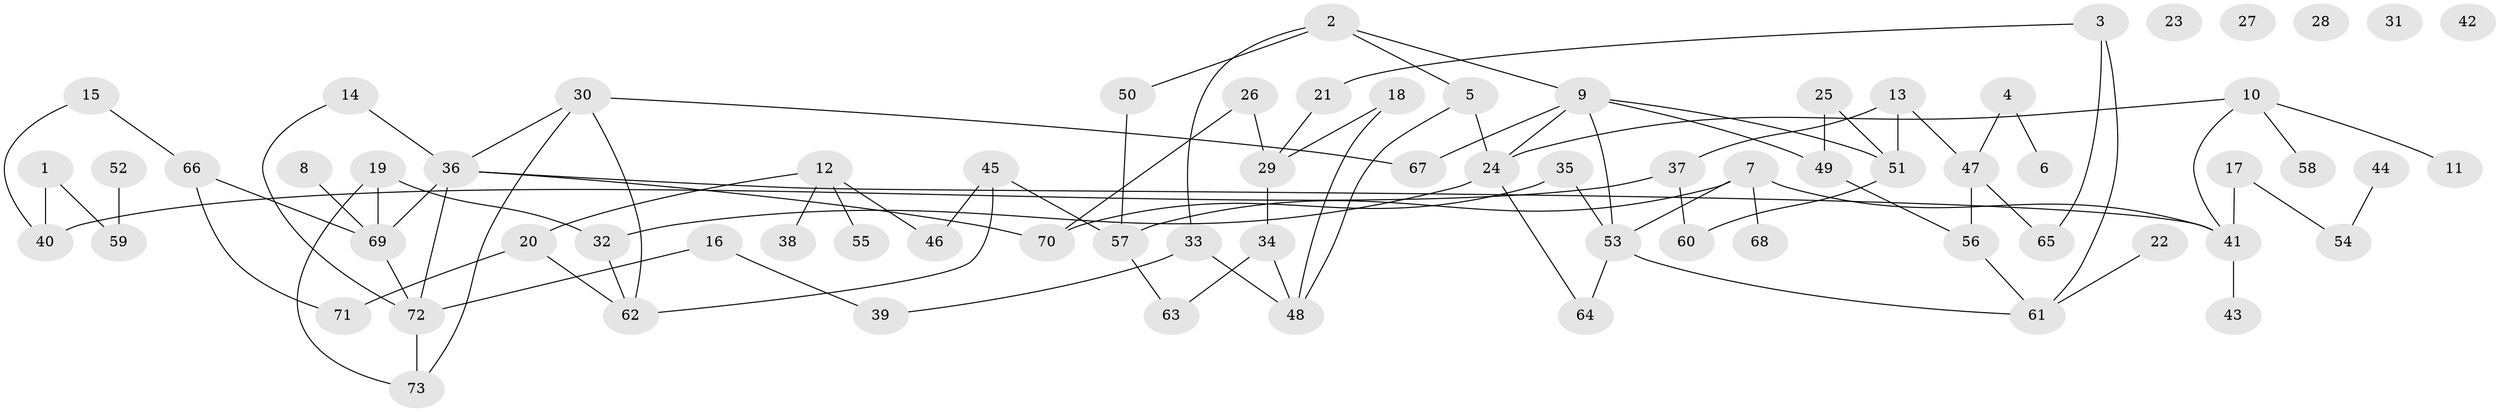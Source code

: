 // Generated by graph-tools (version 1.1) at 2025/49/03/09/25 03:49:14]
// undirected, 73 vertices, 94 edges
graph export_dot {
graph [start="1"]
  node [color=gray90,style=filled];
  1;
  2;
  3;
  4;
  5;
  6;
  7;
  8;
  9;
  10;
  11;
  12;
  13;
  14;
  15;
  16;
  17;
  18;
  19;
  20;
  21;
  22;
  23;
  24;
  25;
  26;
  27;
  28;
  29;
  30;
  31;
  32;
  33;
  34;
  35;
  36;
  37;
  38;
  39;
  40;
  41;
  42;
  43;
  44;
  45;
  46;
  47;
  48;
  49;
  50;
  51;
  52;
  53;
  54;
  55;
  56;
  57;
  58;
  59;
  60;
  61;
  62;
  63;
  64;
  65;
  66;
  67;
  68;
  69;
  70;
  71;
  72;
  73;
  1 -- 40;
  1 -- 59;
  2 -- 5;
  2 -- 9;
  2 -- 33;
  2 -- 50;
  3 -- 21;
  3 -- 61;
  3 -- 65;
  4 -- 6;
  4 -- 47;
  5 -- 24;
  5 -- 48;
  7 -- 41;
  7 -- 53;
  7 -- 57;
  7 -- 68;
  8 -- 69;
  9 -- 24;
  9 -- 49;
  9 -- 51;
  9 -- 53;
  9 -- 67;
  10 -- 11;
  10 -- 24;
  10 -- 41;
  10 -- 58;
  12 -- 20;
  12 -- 38;
  12 -- 46;
  12 -- 55;
  13 -- 37;
  13 -- 47;
  13 -- 51;
  14 -- 36;
  14 -- 72;
  15 -- 40;
  15 -- 66;
  16 -- 39;
  16 -- 72;
  17 -- 41;
  17 -- 54;
  18 -- 29;
  18 -- 48;
  19 -- 32;
  19 -- 69;
  19 -- 73;
  20 -- 62;
  20 -- 71;
  21 -- 29;
  22 -- 61;
  24 -- 32;
  24 -- 64;
  25 -- 49;
  25 -- 51;
  26 -- 29;
  26 -- 70;
  29 -- 34;
  30 -- 36;
  30 -- 62;
  30 -- 67;
  30 -- 73;
  32 -- 62;
  33 -- 39;
  33 -- 48;
  34 -- 48;
  34 -- 63;
  35 -- 53;
  35 -- 70;
  36 -- 41;
  36 -- 69;
  36 -- 70;
  36 -- 72;
  37 -- 40;
  37 -- 60;
  41 -- 43;
  44 -- 54;
  45 -- 46;
  45 -- 57;
  45 -- 62;
  47 -- 56;
  47 -- 65;
  49 -- 56;
  50 -- 57;
  51 -- 60;
  52 -- 59;
  53 -- 61;
  53 -- 64;
  56 -- 61;
  57 -- 63;
  66 -- 69;
  66 -- 71;
  69 -- 72;
  72 -- 73;
}

